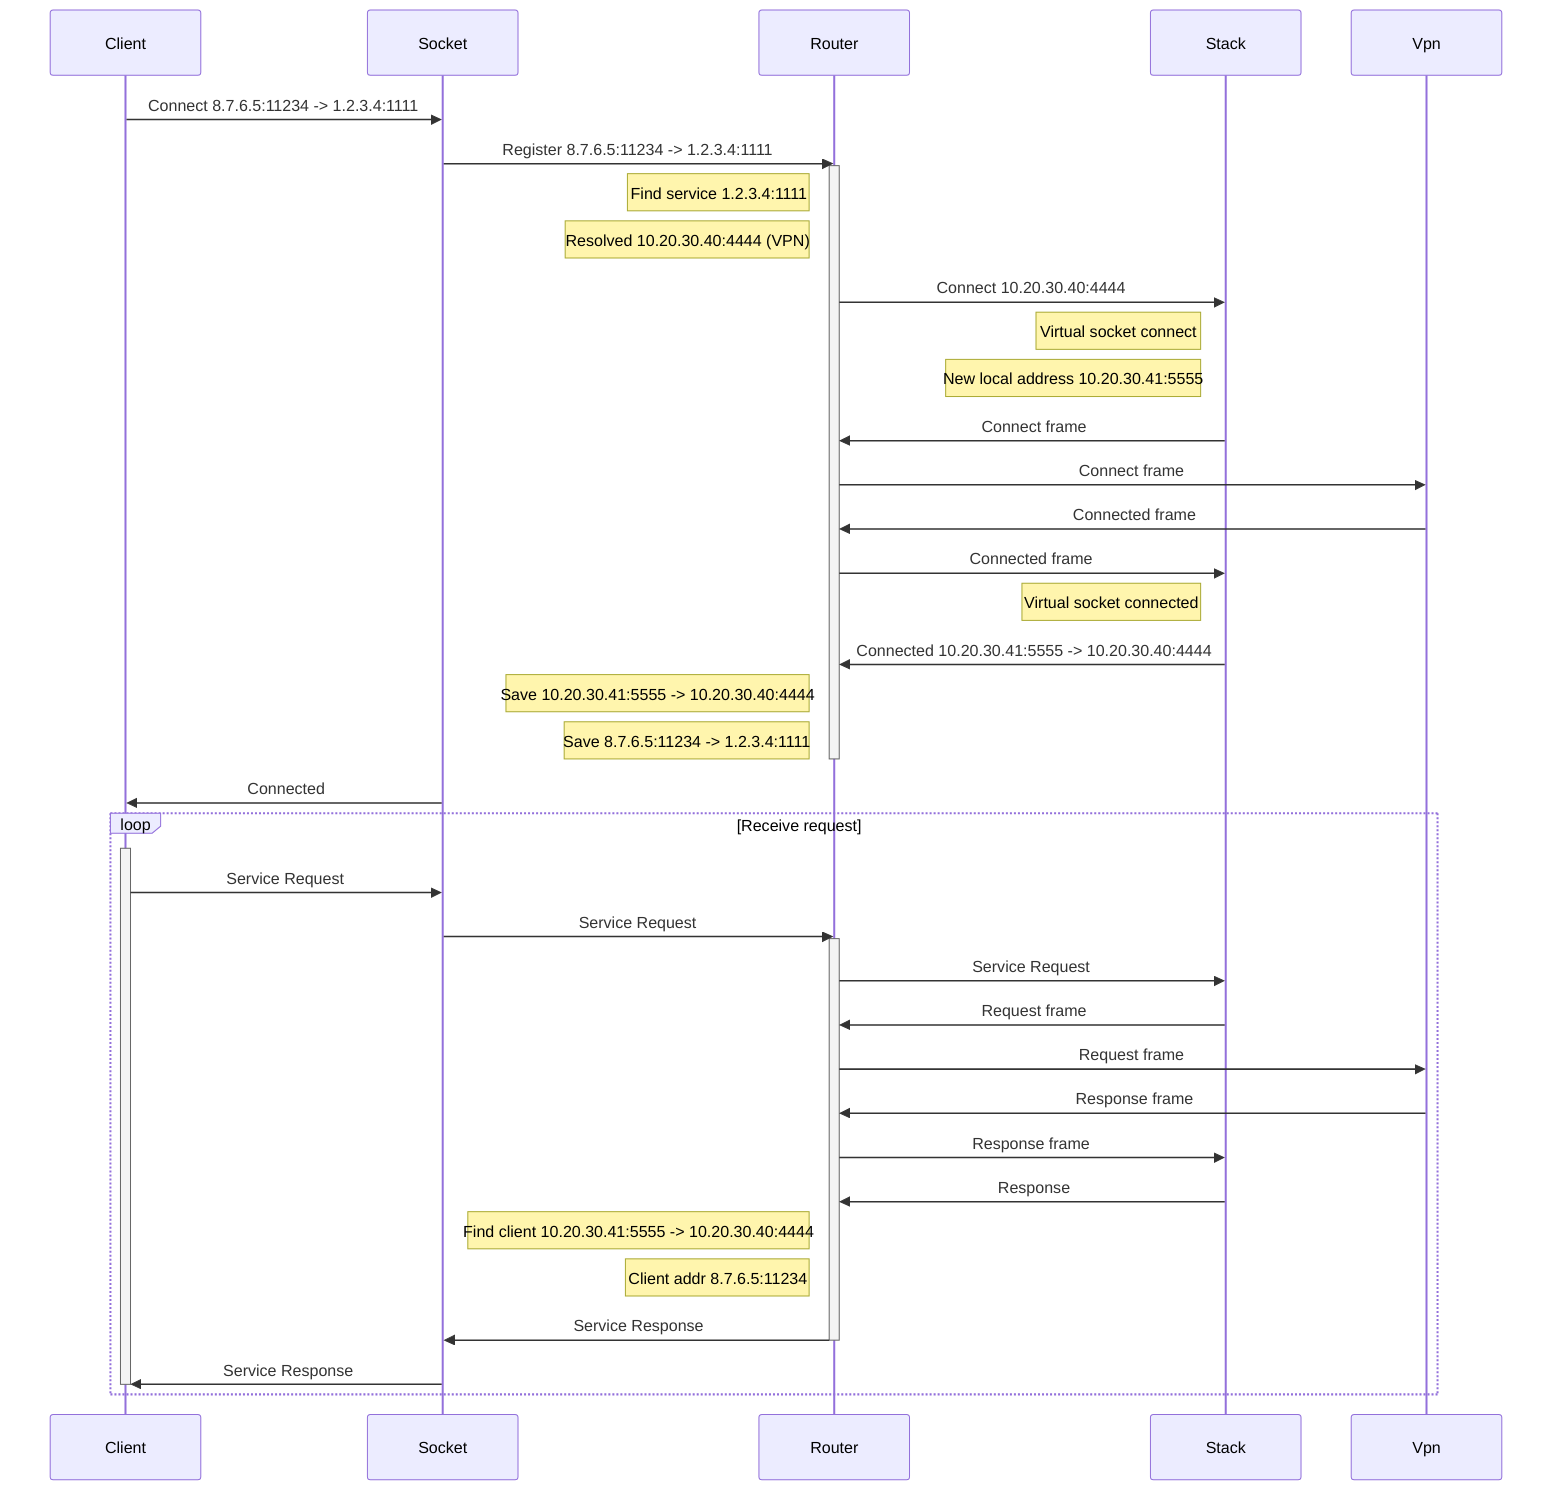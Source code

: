 sequenceDiagram
%% @config(./mermaid.json);

    participant Client;
    participant Socket;
    participant Router;
    participant Stack;
    participant Vpn;


    Client->>Socket: Connect 8.7.6.5:11234 -> 1.2.3.4:1111
    Socket->>Router: Register 8.7.6.5:11234 -> 1.2.3.4:1111

    activate Router
        note left of Router: Find service 1.2.3.4:1111
        note left of Router: Resolved 10.20.30.40:4444 (VPN)

        Router->>Stack: Connect 10.20.30.40:4444

        note left of Stack: Virtual socket connect
        note left of Stack: New local address 10.20.30.41:5555

        Stack->>Router: Connect frame
        Router->>Vpn: Connect frame
        Vpn->>Router: Connected frame
        Router->>Stack: Connected frame

        note left of Stack: Virtual socket connected

        Stack->>Router: Connected 10.20.30.41:5555 -> 10.20.30.40:4444

        note left of Router: Save 10.20.30.41:5555 -> 10.20.30.40:4444
        note left of Router: Save 8.7.6.5:11234 -> 1.2.3.4:1111

    deactivate Router

    Socket->>Client: Connected

    loop Receive request

        activate Client
        Client->>Socket: Service Request

        Socket->>Router: Service Request

        activate Router

            Router->>Stack: Service Request
            Stack->>Router: Request frame
            Router->>Vpn: Request frame
            Vpn->>Router: Response frame
            Router->>Stack: Response frame
            Stack->>Router: Response

            note left of Router: Find client 10.20.30.41:5555 -> 10.20.30.40:4444
            note left of Router: Client addr 8.7.6.5:11234

            Router->>Socket: Service Response

        deactivate Router

        Socket->>Client: Service Response
        deactivate Client

    end